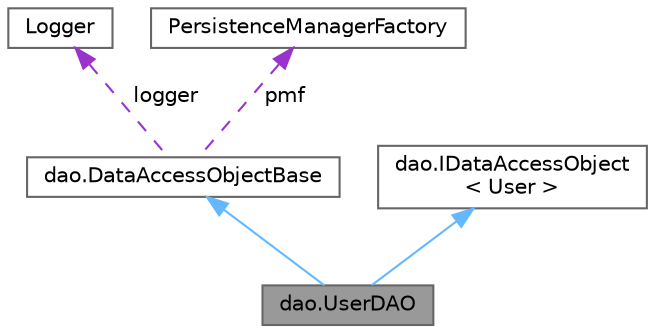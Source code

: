 digraph "dao.UserDAO"
{
 // LATEX_PDF_SIZE
  bgcolor="transparent";
  edge [fontname=Helvetica,fontsize=10,labelfontname=Helvetica,labelfontsize=10];
  node [fontname=Helvetica,fontsize=10,shape=box,height=0.2,width=0.4];
  Node1 [label="dao.UserDAO",height=0.2,width=0.4,color="gray40", fillcolor="grey60", style="filled", fontcolor="black",tooltip=" "];
  Node2 -> Node1 [dir="back",color="steelblue1",style="solid"];
  Node2 [label="dao.DataAccessObjectBase",height=0.2,width=0.4,color="gray40", fillcolor="white", style="filled",URL="$classdao_1_1_data_access_object_base.html",tooltip=" "];
  Node3 -> Node2 [dir="back",color="darkorchid3",style="dashed",label=" logger" ];
  Node3 [label="Logger",height=0.2,width=0.4,color="gray40", fillcolor="white", style="filled",tooltip=" "];
  Node4 -> Node2 [dir="back",color="darkorchid3",style="dashed",label=" pmf" ];
  Node4 [label="PersistenceManagerFactory",height=0.2,width=0.4,color="gray40", fillcolor="white", style="filled",tooltip=" "];
  Node5 -> Node1 [dir="back",color="steelblue1",style="solid"];
  Node5 [label="dao.IDataAccessObject\l\< User \>",height=0.2,width=0.4,color="gray40", fillcolor="white", style="filled",URL="$interfacedao_1_1_i_data_access_object.html",tooltip=" "];
}
